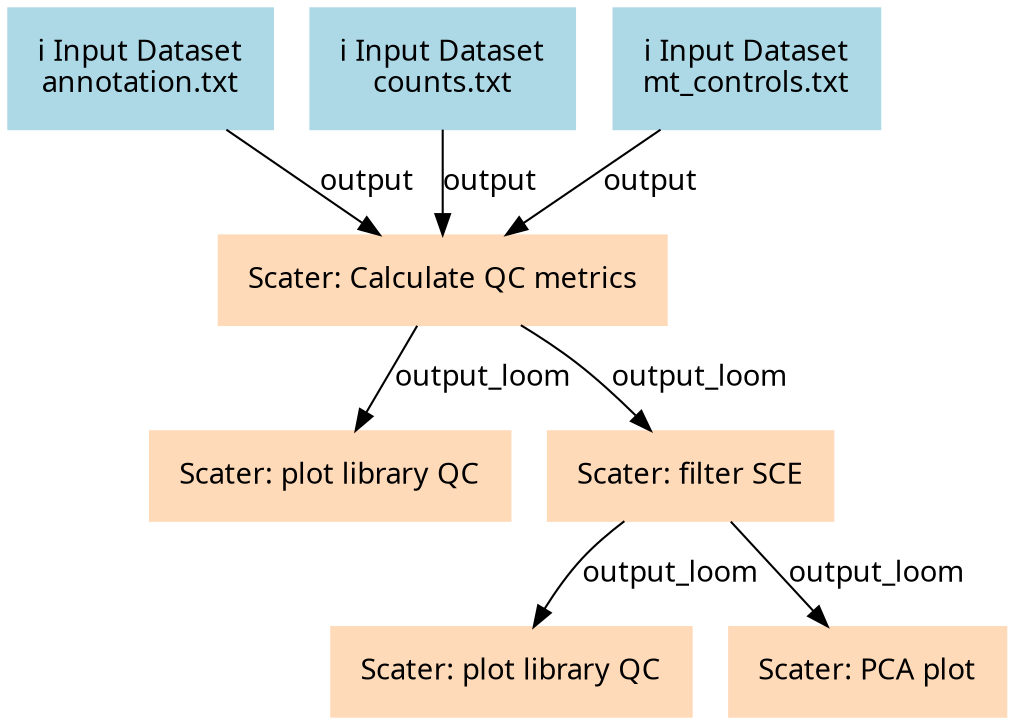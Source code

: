 digraph main {
  node [fontname="Atkinson Hyperlegible", shape=box, color=white,style=filled,color=peachpuff,margin="0.2,0.2"];
  edge [fontname="Atkinson Hyperlegible"];
  0[color=lightblue,label="ℹ️ Input Dataset\nannotation.txt"]
  1[color=lightblue,label="ℹ️ Input Dataset\ncounts.txt"]
  2[color=lightblue,label="ℹ️ Input Dataset\nmt_controls.txt"]
  3[label="Scater: Calculate QC metrics"]
  0 -> 3 [label="output"]
  1 -> 3 [label="output"]
  2 -> 3 [label="output"]
  4[label="Scater: plot library QC"]
  3 -> 4 [label="output_loom"]
  5[label="Scater: filter SCE"]
  3 -> 5 [label="output_loom"]
  6[label="Scater: plot library QC"]
  5 -> 6 [label="output_loom"]
  7[label="Scater: PCA plot"]
  5 -> 7 [label="output_loom"]
}